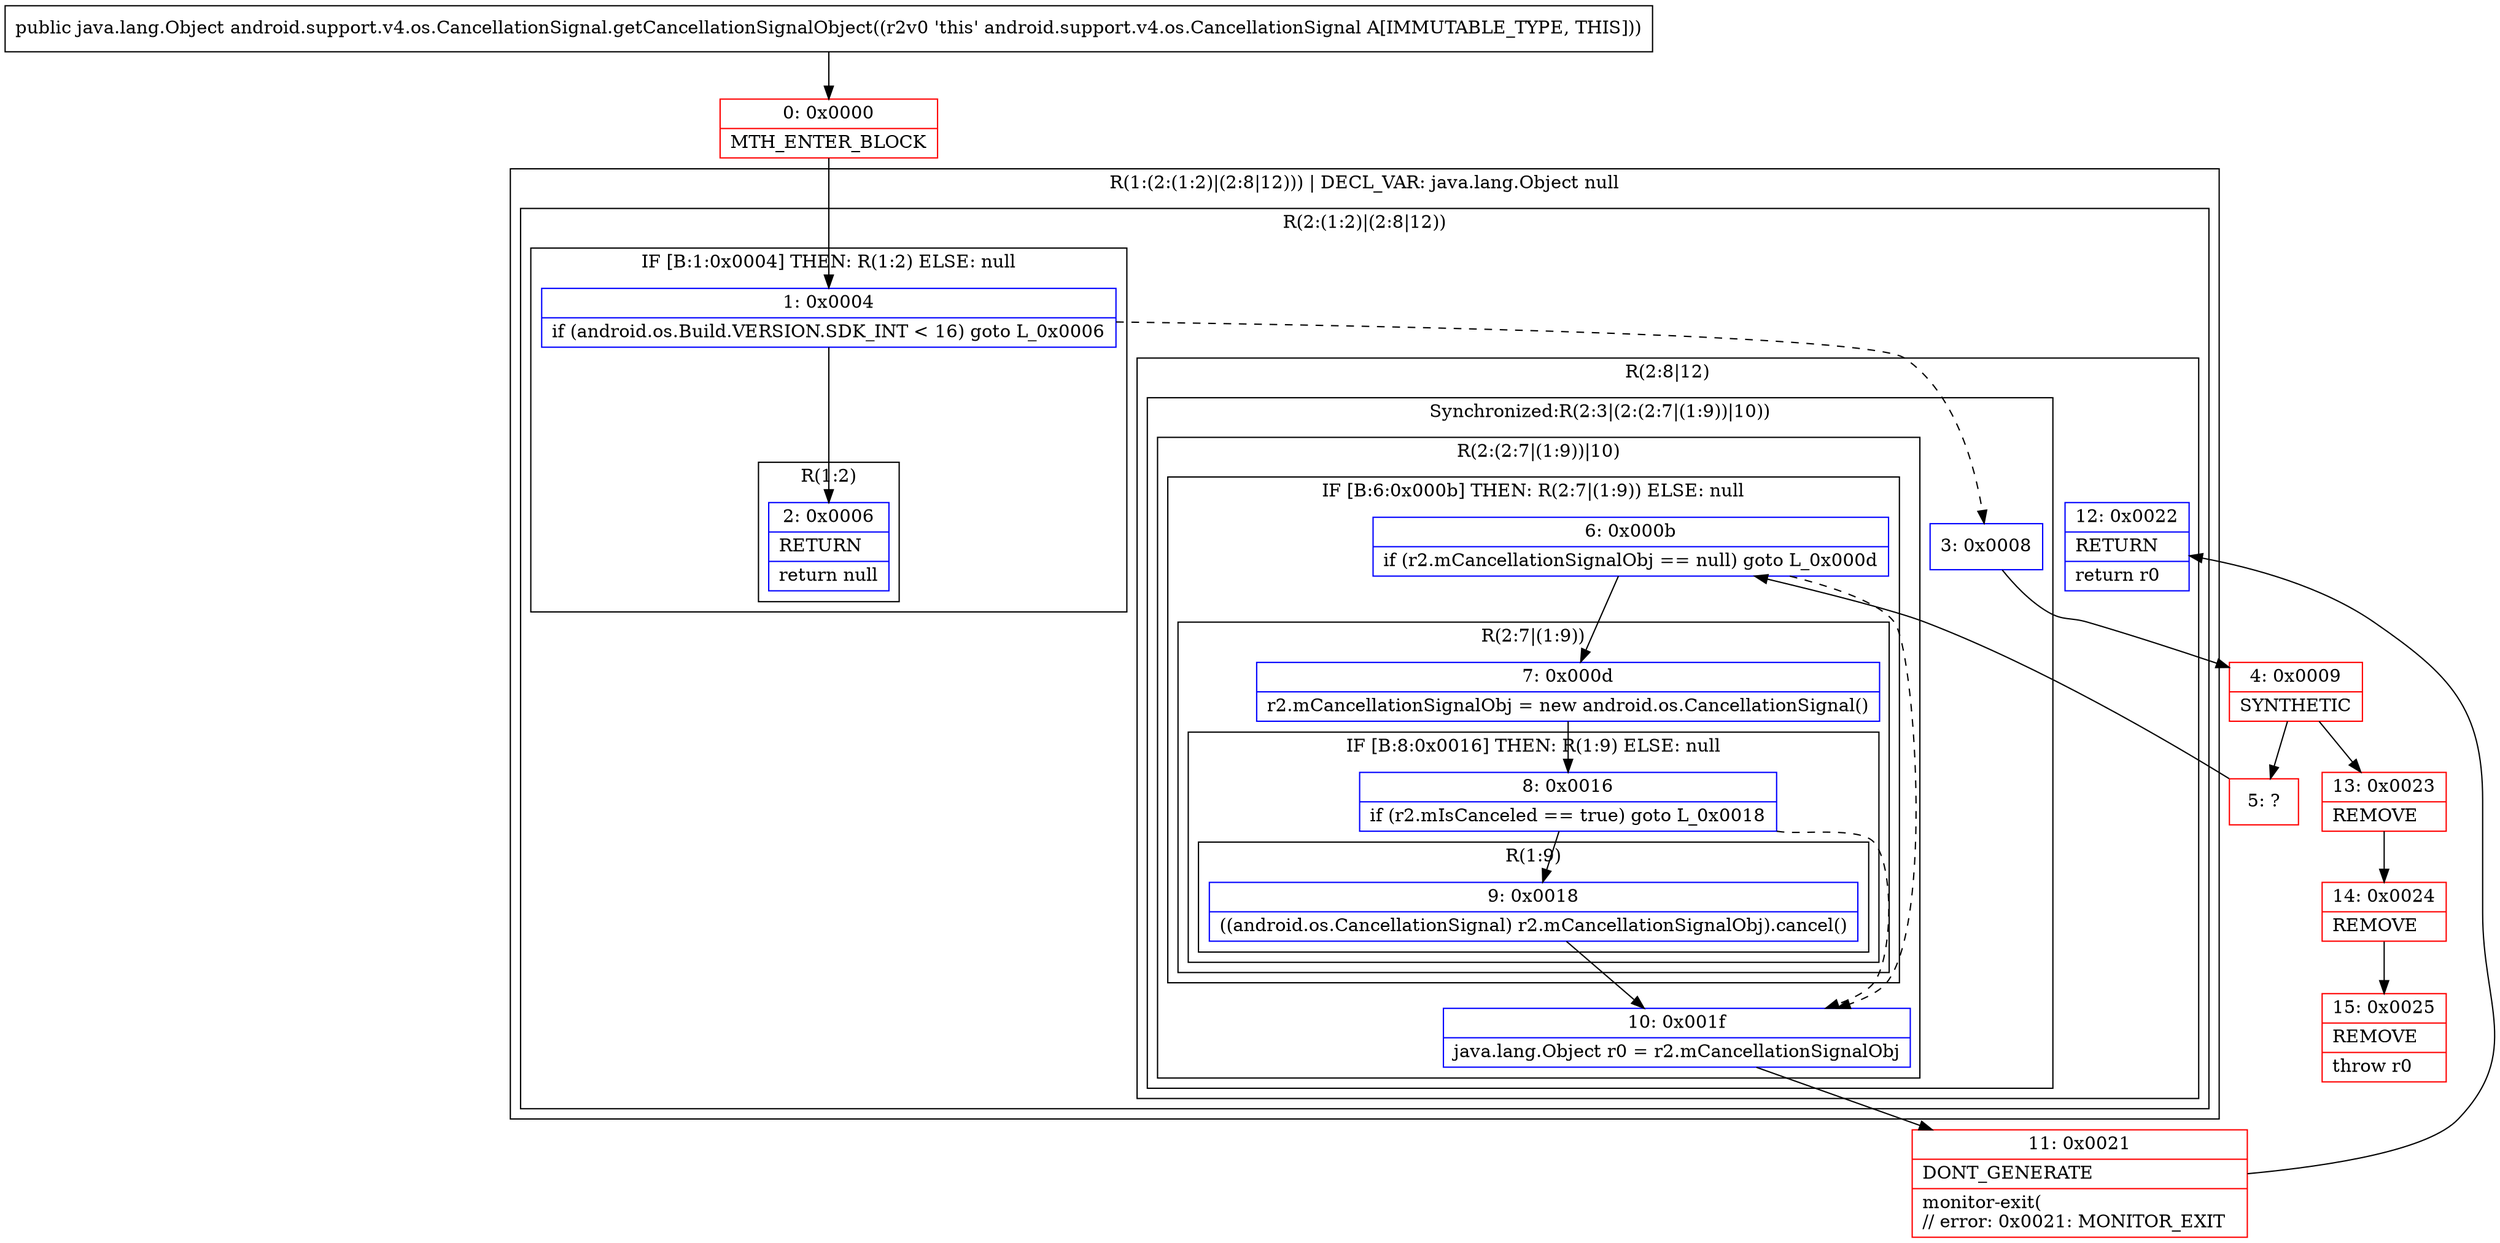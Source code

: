 digraph "CFG forandroid.support.v4.os.CancellationSignal.getCancellationSignalObject()Ljava\/lang\/Object;" {
subgraph cluster_Region_589121870 {
label = "R(1:(2:(1:2)|(2:8|12))) | DECL_VAR: java.lang.Object null\l";
node [shape=record,color=blue];
subgraph cluster_Region_185340583 {
label = "R(2:(1:2)|(2:8|12))";
node [shape=record,color=blue];
subgraph cluster_IfRegion_1262111065 {
label = "IF [B:1:0x0004] THEN: R(1:2) ELSE: null";
node [shape=record,color=blue];
Node_1 [shape=record,label="{1\:\ 0x0004|if (android.os.Build.VERSION.SDK_INT \< 16) goto L_0x0006\l}"];
subgraph cluster_Region_905730810 {
label = "R(1:2)";
node [shape=record,color=blue];
Node_2 [shape=record,label="{2\:\ 0x0006|RETURN\l|return null\l}"];
}
}
subgraph cluster_Region_1874449959 {
label = "R(2:8|12)";
node [shape=record,color=blue];
subgraph cluster_SynchronizedRegion_2095194674 {
label = "Synchronized:R(2:3|(2:(2:7|(1:9))|10))";
node [shape=record,color=blue];
Node_3 [shape=record,label="{3\:\ 0x0008}"];
subgraph cluster_Region_1821143507 {
label = "R(2:(2:7|(1:9))|10)";
node [shape=record,color=blue];
subgraph cluster_IfRegion_386960931 {
label = "IF [B:6:0x000b] THEN: R(2:7|(1:9)) ELSE: null";
node [shape=record,color=blue];
Node_6 [shape=record,label="{6\:\ 0x000b|if (r2.mCancellationSignalObj == null) goto L_0x000d\l}"];
subgraph cluster_Region_251227417 {
label = "R(2:7|(1:9))";
node [shape=record,color=blue];
Node_7 [shape=record,label="{7\:\ 0x000d|r2.mCancellationSignalObj = new android.os.CancellationSignal()\l}"];
subgraph cluster_IfRegion_1501941174 {
label = "IF [B:8:0x0016] THEN: R(1:9) ELSE: null";
node [shape=record,color=blue];
Node_8 [shape=record,label="{8\:\ 0x0016|if (r2.mIsCanceled == true) goto L_0x0018\l}"];
subgraph cluster_Region_882607878 {
label = "R(1:9)";
node [shape=record,color=blue];
Node_9 [shape=record,label="{9\:\ 0x0018|((android.os.CancellationSignal) r2.mCancellationSignalObj).cancel()\l}"];
}
}
}
}
Node_10 [shape=record,label="{10\:\ 0x001f|java.lang.Object r0 = r2.mCancellationSignalObj\l}"];
}
}
Node_12 [shape=record,label="{12\:\ 0x0022|RETURN\l|return r0\l}"];
}
}
}
Node_0 [shape=record,color=red,label="{0\:\ 0x0000|MTH_ENTER_BLOCK\l}"];
Node_4 [shape=record,color=red,label="{4\:\ 0x0009|SYNTHETIC\l}"];
Node_5 [shape=record,color=red,label="{5\:\ ?}"];
Node_11 [shape=record,color=red,label="{11\:\ 0x0021|DONT_GENERATE\l|monitor\-exit(\l\/\/ error: 0x0021: MONITOR_EXIT  \l}"];
Node_13 [shape=record,color=red,label="{13\:\ 0x0023|REMOVE\l}"];
Node_14 [shape=record,color=red,label="{14\:\ 0x0024|REMOVE\l}"];
Node_15 [shape=record,color=red,label="{15\:\ 0x0025|REMOVE\l|throw r0\l}"];
MethodNode[shape=record,label="{public java.lang.Object android.support.v4.os.CancellationSignal.getCancellationSignalObject((r2v0 'this' android.support.v4.os.CancellationSignal A[IMMUTABLE_TYPE, THIS])) }"];
MethodNode -> Node_0;
Node_1 -> Node_2;
Node_1 -> Node_3[style=dashed];
Node_3 -> Node_4;
Node_6 -> Node_7;
Node_6 -> Node_10[style=dashed];
Node_7 -> Node_8;
Node_8 -> Node_9;
Node_8 -> Node_10[style=dashed];
Node_9 -> Node_10;
Node_10 -> Node_11;
Node_0 -> Node_1;
Node_4 -> Node_5;
Node_4 -> Node_13;
Node_5 -> Node_6;
Node_11 -> Node_12;
Node_13 -> Node_14;
Node_14 -> Node_15;
}

